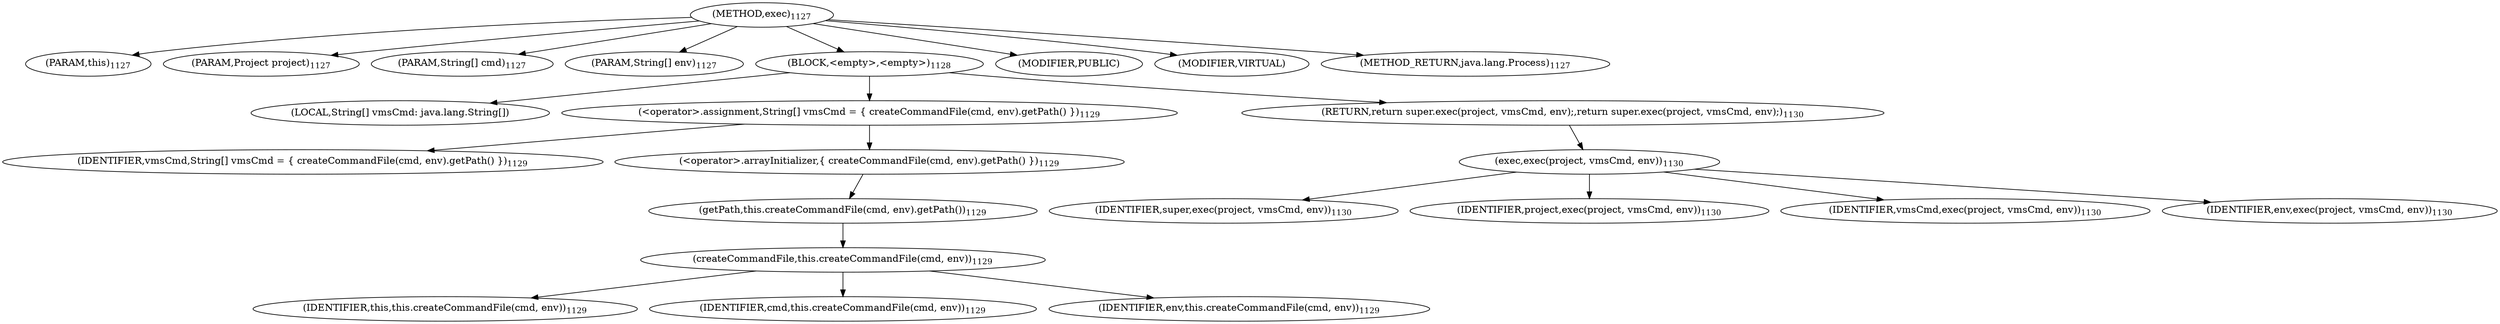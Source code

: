 digraph "exec" {  
"2325" [label = <(METHOD,exec)<SUB>1127</SUB>> ]
"217" [label = <(PARAM,this)<SUB>1127</SUB>> ]
"2326" [label = <(PARAM,Project project)<SUB>1127</SUB>> ]
"2327" [label = <(PARAM,String[] cmd)<SUB>1127</SUB>> ]
"2328" [label = <(PARAM,String[] env)<SUB>1127</SUB>> ]
"2329" [label = <(BLOCK,&lt;empty&gt;,&lt;empty&gt;)<SUB>1128</SUB>> ]
"2330" [label = <(LOCAL,String[] vmsCmd: java.lang.String[])> ]
"2331" [label = <(&lt;operator&gt;.assignment,String[] vmsCmd = { createCommandFile(cmd, env).getPath() })<SUB>1129</SUB>> ]
"2332" [label = <(IDENTIFIER,vmsCmd,String[] vmsCmd = { createCommandFile(cmd, env).getPath() })<SUB>1129</SUB>> ]
"2333" [label = <(&lt;operator&gt;.arrayInitializer,{ createCommandFile(cmd, env).getPath() })<SUB>1129</SUB>> ]
"2334" [label = <(getPath,this.createCommandFile(cmd, env).getPath())<SUB>1129</SUB>> ]
"2335" [label = <(createCommandFile,this.createCommandFile(cmd, env))<SUB>1129</SUB>> ]
"216" [label = <(IDENTIFIER,this,this.createCommandFile(cmd, env))<SUB>1129</SUB>> ]
"2336" [label = <(IDENTIFIER,cmd,this.createCommandFile(cmd, env))<SUB>1129</SUB>> ]
"2337" [label = <(IDENTIFIER,env,this.createCommandFile(cmd, env))<SUB>1129</SUB>> ]
"2338" [label = <(RETURN,return super.exec(project, vmsCmd, env);,return super.exec(project, vmsCmd, env);)<SUB>1130</SUB>> ]
"2339" [label = <(exec,exec(project, vmsCmd, env))<SUB>1130</SUB>> ]
"2340" [label = <(IDENTIFIER,super,exec(project, vmsCmd, env))<SUB>1130</SUB>> ]
"2341" [label = <(IDENTIFIER,project,exec(project, vmsCmd, env))<SUB>1130</SUB>> ]
"2342" [label = <(IDENTIFIER,vmsCmd,exec(project, vmsCmd, env))<SUB>1130</SUB>> ]
"2343" [label = <(IDENTIFIER,env,exec(project, vmsCmd, env))<SUB>1130</SUB>> ]
"2344" [label = <(MODIFIER,PUBLIC)> ]
"2345" [label = <(MODIFIER,VIRTUAL)> ]
"2346" [label = <(METHOD_RETURN,java.lang.Process)<SUB>1127</SUB>> ]
  "2325" -> "217" 
  "2325" -> "2326" 
  "2325" -> "2327" 
  "2325" -> "2328" 
  "2325" -> "2329" 
  "2325" -> "2344" 
  "2325" -> "2345" 
  "2325" -> "2346" 
  "2329" -> "2330" 
  "2329" -> "2331" 
  "2329" -> "2338" 
  "2331" -> "2332" 
  "2331" -> "2333" 
  "2333" -> "2334" 
  "2334" -> "2335" 
  "2335" -> "216" 
  "2335" -> "2336" 
  "2335" -> "2337" 
  "2338" -> "2339" 
  "2339" -> "2340" 
  "2339" -> "2341" 
  "2339" -> "2342" 
  "2339" -> "2343" 
}
